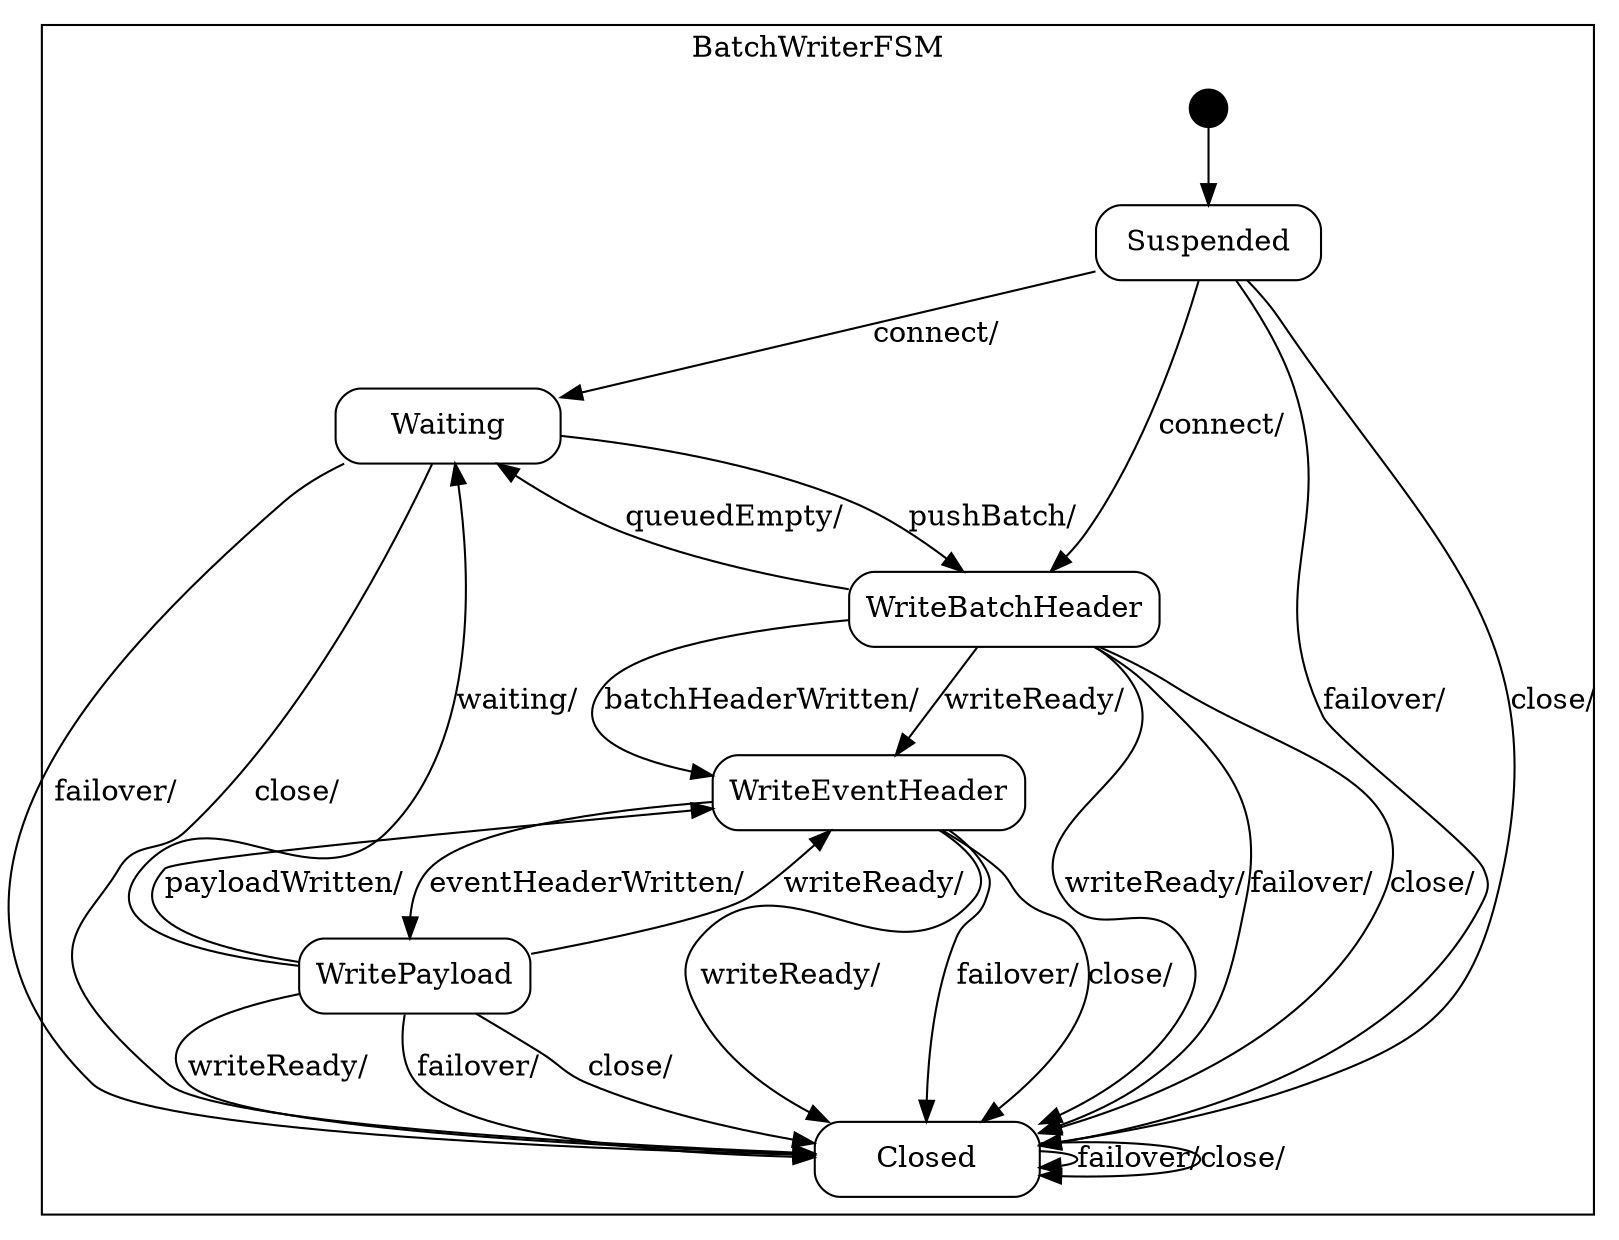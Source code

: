 digraph BatchWriter {

    node
        [shape=Mrecord width=1.5];

    subgraph cluster_BatchWriterFSM {

        label="BatchWriterFSM";

        //
        // States (Nodes)
        //

        "BatchWriterFSM::Suspended"
            [label="{Suspended}"];

        "BatchWriterFSM::Waiting"
            [label="{Waiting}"];

        "BatchWriterFSM::WriteBatchHeader"
            [label="{WriteBatchHeader}"];

        "BatchWriterFSM::WriteEventHeader"
            [label="{WriteEventHeader}"];

        "BatchWriterFSM::WritePayload"
            [label="{WritePayload}"];

        "BatchWriterFSM::Closed"
            [label="{Closed}"];

        "%start"
            [label="" shape=circle style=filled fillcolor=black width=0.25];

        //
        // Transitions (Edges)
        //

        "BatchWriterFSM::Suspended" -> "BatchWriterFSM::WriteBatchHeader"
            [label="connect/\l"];

        "BatchWriterFSM::Suspended" -> "BatchWriterFSM::Waiting"
            [label="connect/\l"];

        "BatchWriterFSM::Suspended" -> "BatchWriterFSM::Closed"
            [label="failover/\l"];

        "BatchWriterFSM::Suspended" -> "BatchWriterFSM::Closed"
            [label="close/\l"];

        "BatchWriterFSM::Waiting" -> "BatchWriterFSM::WriteBatchHeader"
            [label="pushBatch/\l"];

        "BatchWriterFSM::Waiting" -> "BatchWriterFSM::Closed"
            [label="failover/\l"];

        "BatchWriterFSM::Waiting" -> "BatchWriterFSM::Closed"
            [label="close/\l"];

        "BatchWriterFSM::WriteBatchHeader" -> "BatchWriterFSM::Closed"
            [label="writeReady/\l"];

        "BatchWriterFSM::WriteBatchHeader" -> "BatchWriterFSM::WriteEventHeader"
            [label="writeReady/\l"];

        "BatchWriterFSM::WriteBatchHeader" -> "BatchWriterFSM::WriteEventHeader"
            [label="batchHeaderWritten/\l"];

        "BatchWriterFSM::WriteBatchHeader" -> "BatchWriterFSM::Waiting"
            [label="queuedEmpty/\l"];

        "BatchWriterFSM::WriteBatchHeader" -> "BatchWriterFSM::Closed"
            [label="failover/\l"];

        "BatchWriterFSM::WriteBatchHeader" -> "BatchWriterFSM::Closed"
            [label="close/\l"];

        "BatchWriterFSM::WriteEventHeader" -> "BatchWriterFSM::Closed"
            [label="writeReady/\l"];

        "BatchWriterFSM::WriteEventHeader" -> "BatchWriterFSM::WritePayload"
            [label="eventHeaderWritten/\l"];

        "BatchWriterFSM::WriteEventHeader" -> "BatchWriterFSM::Closed"
            [label="failover/\l"];

        "BatchWriterFSM::WriteEventHeader" -> "BatchWriterFSM::Closed"
            [label="close/\l"];

        "BatchWriterFSM::WritePayload" -> "BatchWriterFSM::WriteEventHeader"
            [label="writeReady/\l"];

        "BatchWriterFSM::WritePayload" -> "BatchWriterFSM::Closed"
            [label="writeReady/\l"];

        "BatchWriterFSM::WritePayload" -> "BatchWriterFSM::WriteEventHeader"
            [label="payloadWritten/\l"];

        "BatchWriterFSM::WritePayload" -> "BatchWriterFSM::Waiting"
            [label="waiting/\l"];

        "BatchWriterFSM::WritePayload" -> "BatchWriterFSM::Closed"
            [label="failover/\l"];

        "BatchWriterFSM::WritePayload" -> "BatchWriterFSM::Closed"
            [label="close/\l"];

        "BatchWriterFSM::Closed" -> "BatchWriterFSM::Closed"
            [label="failover/\l"];

        "BatchWriterFSM::Closed" -> "BatchWriterFSM::Closed"
            [label="close/\l"];

        "%start" -> "BatchWriterFSM::Suspended"
    }

}
